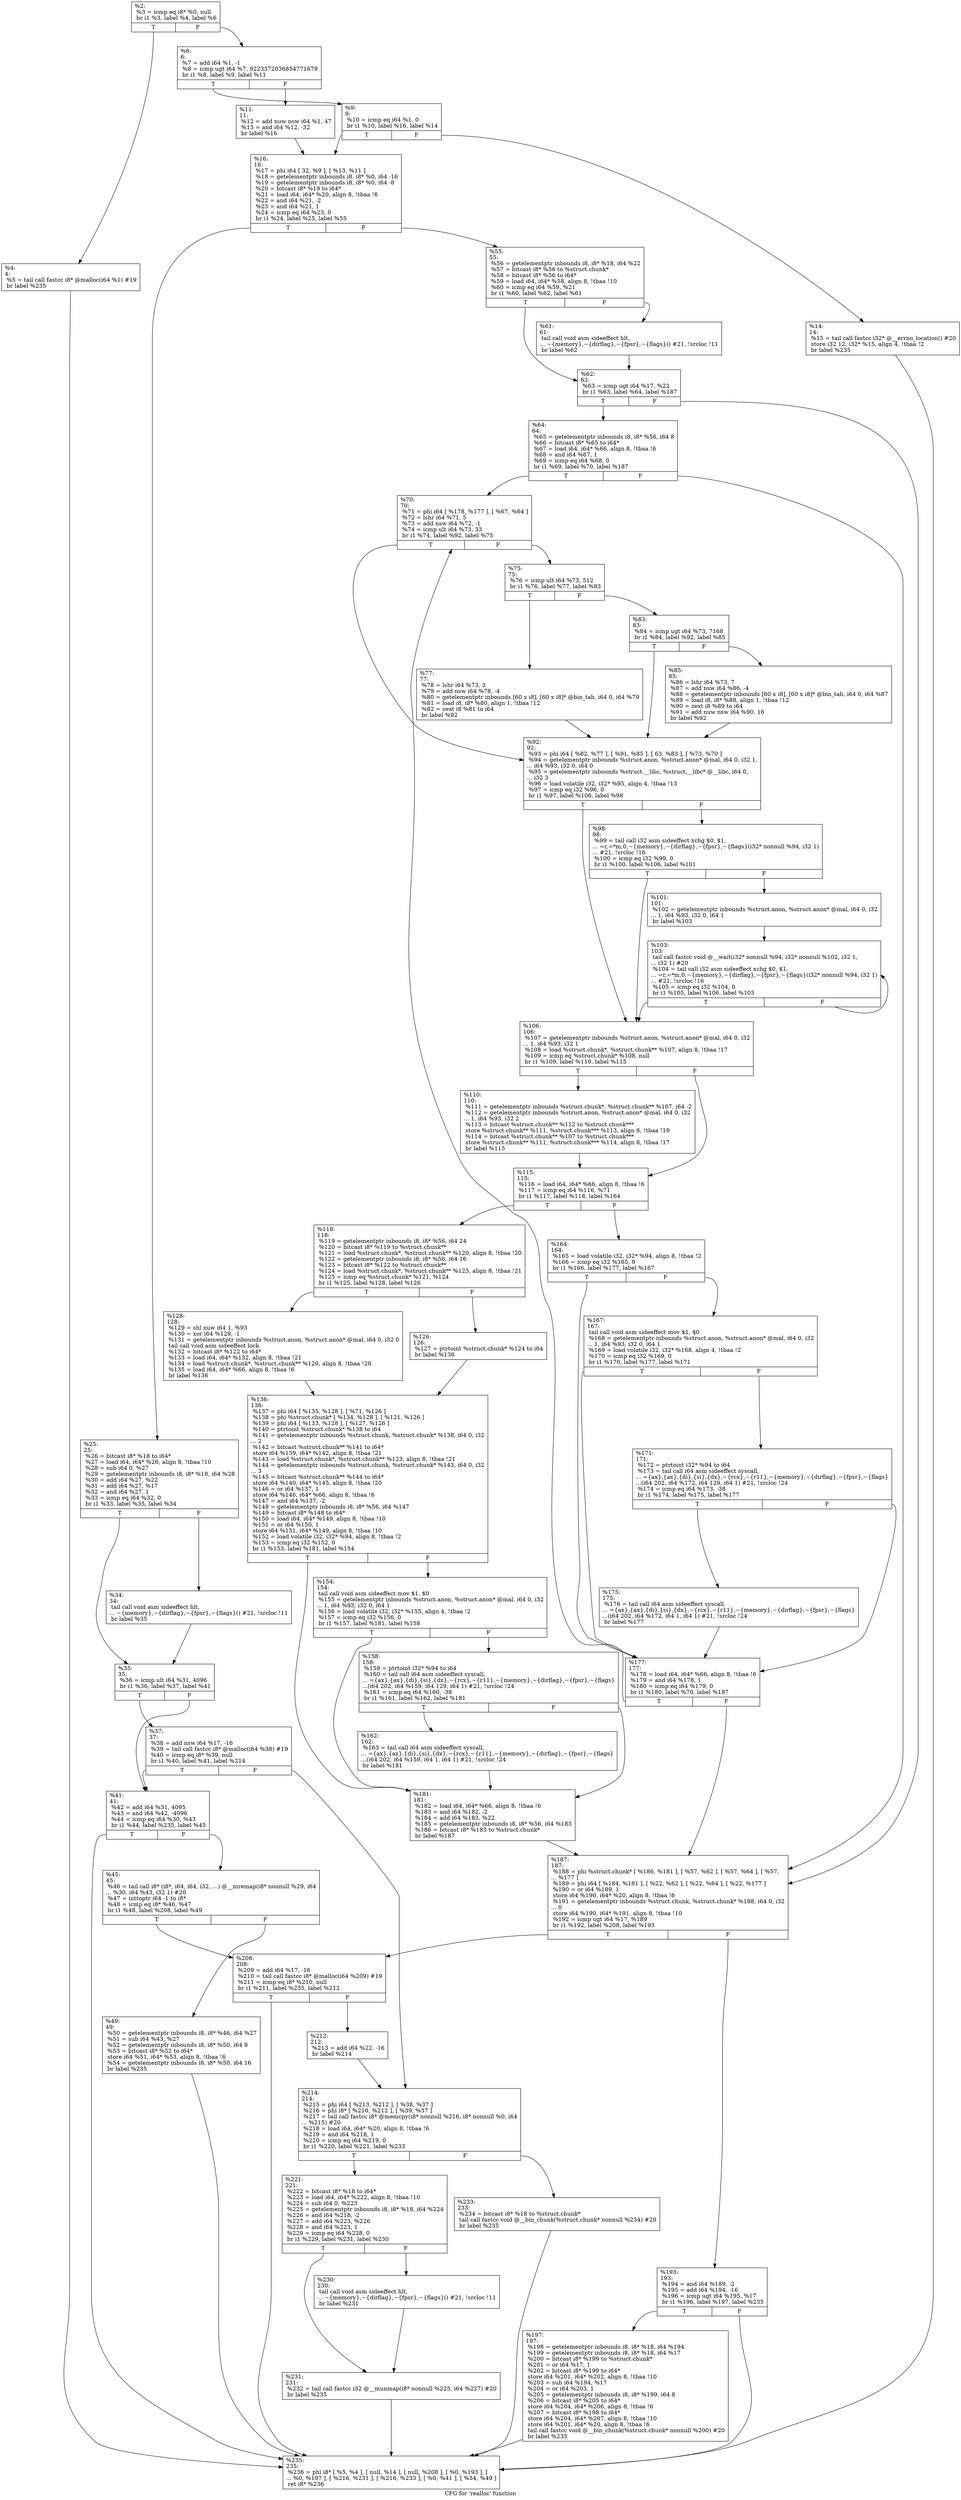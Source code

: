 digraph "CFG for 'realloc' function" {
	label="CFG for 'realloc' function";

	Node0x27fcbd0 [shape=record,label="{%2:\l  %3 = icmp eq i8* %0, null\l  br i1 %3, label %4, label %6\l|{<s0>T|<s1>F}}"];
	Node0x27fcbd0:s0 -> Node0x27fcc80;
	Node0x27fcbd0:s1 -> Node0x27fccd0;
	Node0x27fcc80 [shape=record,label="{%4:\l4:                                                \l  %5 = tail call fastcc i8* @malloc(i64 %1) #19\l  br label %235\l}"];
	Node0x27fcc80 -> Node0x27fdcc0;
	Node0x27fccd0 [shape=record,label="{%6:\l6:                                                \l  %7 = add i64 %1, -1\l  %8 = icmp ugt i64 %7, 9223372036854771679\l  br i1 %8, label %9, label %11\l|{<s0>T|<s1>F}}"];
	Node0x27fccd0:s0 -> Node0x27fcd20;
	Node0x27fccd0:s1 -> Node0x27fcd70;
	Node0x27fcd20 [shape=record,label="{%9:\l9:                                                \l  %10 = icmp eq i64 %1, 0\l  br i1 %10, label %16, label %14\l|{<s0>T|<s1>F}}"];
	Node0x27fcd20:s0 -> Node0x27fce10;
	Node0x27fcd20:s1 -> Node0x27fcdc0;
	Node0x27fcd70 [shape=record,label="{%11:\l11:                                               \l  %12 = add nuw nsw i64 %1, 47\l  %13 = and i64 %12, -32\l  br label %16\l}"];
	Node0x27fcd70 -> Node0x27fce10;
	Node0x27fcdc0 [shape=record,label="{%14:\l14:                                               \l  %15 = tail call fastcc i32* @__errno_location() #20\l  store i32 12, i32* %15, align 4, !tbaa !2\l  br label %235\l}"];
	Node0x27fcdc0 -> Node0x27fdcc0;
	Node0x27fce10 [shape=record,label="{%16:\l16:                                               \l  %17 = phi i64 [ 32, %9 ], [ %13, %11 ]\l  %18 = getelementptr inbounds i8, i8* %0, i64 -16\l  %19 = getelementptr inbounds i8, i8* %0, i64 -8\l  %20 = bitcast i8* %19 to i64*\l  %21 = load i64, i64* %20, align 8, !tbaa !6\l  %22 = and i64 %21, -2\l  %23 = and i64 %21, 1\l  %24 = icmp eq i64 %23, 0\l  br i1 %24, label %25, label %55\l|{<s0>T|<s1>F}}"];
	Node0x27fce10:s0 -> Node0x27fce60;
	Node0x27fce10:s1 -> Node0x27fd090;
	Node0x27fce60 [shape=record,label="{%25:\l25:                                               \l  %26 = bitcast i8* %18 to i64*\l  %27 = load i64, i64* %26, align 8, !tbaa !10\l  %28 = sub i64 0, %27\l  %29 = getelementptr inbounds i8, i8* %18, i64 %28\l  %30 = add i64 %27, %22\l  %31 = add i64 %27, %17\l  %32 = and i64 %27, 1\l  %33 = icmp eq i64 %32, 0\l  br i1 %33, label %35, label %34\l|{<s0>T|<s1>F}}"];
	Node0x27fce60:s0 -> Node0x27fcf00;
	Node0x27fce60:s1 -> Node0x27fceb0;
	Node0x27fceb0 [shape=record,label="{%34:\l34:                                               \l  tail call void asm sideeffect hlt,\l... ~\{memory\},~\{dirflag\},~\{fpsr\},~\{flags\}() #21, !srcloc !11\l  br label %35\l}"];
	Node0x27fceb0 -> Node0x27fcf00;
	Node0x27fcf00 [shape=record,label="{%35:\l35:                                               \l  %36 = icmp ult i64 %31, 4096\l  br i1 %36, label %37, label %41\l|{<s0>T|<s1>F}}"];
	Node0x27fcf00:s0 -> Node0x27fcf50;
	Node0x27fcf00:s1 -> Node0x27fcfa0;
	Node0x27fcf50 [shape=record,label="{%37:\l37:                                               \l  %38 = add nsw i64 %17, -16\l  %39 = tail call fastcc i8* @malloc(i64 %38) #19\l  %40 = icmp eq i8* %39, null\l  br i1 %40, label %41, label %214\l|{<s0>T|<s1>F}}"];
	Node0x27fcf50:s0 -> Node0x27fcfa0;
	Node0x27fcf50:s1 -> Node0x27fdb30;
	Node0x27fcfa0 [shape=record,label="{%41:\l41:                                               \l  %42 = add i64 %31, 4095\l  %43 = and i64 %42, -4096\l  %44 = icmp eq i64 %30, %43\l  br i1 %44, label %235, label %45\l|{<s0>T|<s1>F}}"];
	Node0x27fcfa0:s0 -> Node0x27fdcc0;
	Node0x27fcfa0:s1 -> Node0x27fcff0;
	Node0x27fcff0 [shape=record,label="{%45:\l45:                                               \l  %46 = tail call i8* (i8*, i64, i64, i32, ...) @__mremap(i8* nonnull %29, i64\l... %30, i64 %43, i32 1) #20\l  %47 = inttoptr i64 -1 to i8*\l  %48 = icmp eq i8* %46, %47\l  br i1 %48, label %208, label %49\l|{<s0>T|<s1>F}}"];
	Node0x27fcff0:s0 -> Node0x27fda90;
	Node0x27fcff0:s1 -> Node0x27fd040;
	Node0x27fd040 [shape=record,label="{%49:\l49:                                               \l  %50 = getelementptr inbounds i8, i8* %46, i64 %27\l  %51 = sub i64 %43, %27\l  %52 = getelementptr inbounds i8, i8* %50, i64 8\l  %53 = bitcast i8* %52 to i64*\l  store i64 %51, i64* %53, align 8, !tbaa !6\l  %54 = getelementptr inbounds i8, i8* %50, i64 16\l  br label %235\l}"];
	Node0x27fd040 -> Node0x27fdcc0;
	Node0x27fd090 [shape=record,label="{%55:\l55:                                               \l  %56 = getelementptr inbounds i8, i8* %18, i64 %22\l  %57 = bitcast i8* %56 to %struct.chunk*\l  %58 = bitcast i8* %56 to i64*\l  %59 = load i64, i64* %58, align 8, !tbaa !10\l  %60 = icmp eq i64 %59, %21\l  br i1 %60, label %62, label %61\l|{<s0>T|<s1>F}}"];
	Node0x27fd090:s0 -> Node0x27fd130;
	Node0x27fd090:s1 -> Node0x27fd0e0;
	Node0x27fd0e0 [shape=record,label="{%61:\l61:                                               \l  tail call void asm sideeffect hlt,\l... ~\{memory\},~\{dirflag\},~\{fpsr\},~\{flags\}() #21, !srcloc !11\l  br label %62\l}"];
	Node0x27fd0e0 -> Node0x27fd130;
	Node0x27fd130 [shape=record,label="{%62:\l62:                                               \l  %63 = icmp ugt i64 %17, %22\l  br i1 %63, label %64, label %187\l|{<s0>T|<s1>F}}"];
	Node0x27fd130:s0 -> Node0x27fd180;
	Node0x27fd130:s1 -> Node0x27fd9a0;
	Node0x27fd180 [shape=record,label="{%64:\l64:                                               \l  %65 = getelementptr inbounds i8, i8* %56, i64 8\l  %66 = bitcast i8* %65 to i64*\l  %67 = load i64, i64* %66, align 8, !tbaa !6\l  %68 = and i64 %67, 1\l  %69 = icmp eq i64 %68, 0\l  br i1 %69, label %70, label %187\l|{<s0>T|<s1>F}}"];
	Node0x27fd180:s0 -> Node0x27fd1d0;
	Node0x27fd180:s1 -> Node0x27fd9a0;
	Node0x27fd1d0 [shape=record,label="{%70:\l70:                                               \l  %71 = phi i64 [ %178, %177 ], [ %67, %64 ]\l  %72 = lshr i64 %71, 5\l  %73 = add nsw i64 %72, -1\l  %74 = icmp ult i64 %73, 33\l  br i1 %74, label %92, label %75\l|{<s0>T|<s1>F}}"];
	Node0x27fd1d0:s0 -> Node0x27fd360;
	Node0x27fd1d0:s1 -> Node0x27fd220;
	Node0x27fd220 [shape=record,label="{%75:\l75:                                               \l  %76 = icmp ult i64 %73, 512\l  br i1 %76, label %77, label %83\l|{<s0>T|<s1>F}}"];
	Node0x27fd220:s0 -> Node0x27fd270;
	Node0x27fd220:s1 -> Node0x27fd2c0;
	Node0x27fd270 [shape=record,label="{%77:\l77:                                               \l  %78 = lshr i64 %73, 3\l  %79 = add nsw i64 %78, -4\l  %80 = getelementptr inbounds [60 x i8], [60 x i8]* @bin_tab, i64 0, i64 %79\l  %81 = load i8, i8* %80, align 1, !tbaa !12\l  %82 = zext i8 %81 to i64\l  br label %92\l}"];
	Node0x27fd270 -> Node0x27fd360;
	Node0x27fd2c0 [shape=record,label="{%83:\l83:                                               \l  %84 = icmp ugt i64 %73, 7168\l  br i1 %84, label %92, label %85\l|{<s0>T|<s1>F}}"];
	Node0x27fd2c0:s0 -> Node0x27fd360;
	Node0x27fd2c0:s1 -> Node0x27fd310;
	Node0x27fd310 [shape=record,label="{%85:\l85:                                               \l  %86 = lshr i64 %73, 7\l  %87 = add nsw i64 %86, -4\l  %88 = getelementptr inbounds [60 x i8], [60 x i8]* @bin_tab, i64 0, i64 %87\l  %89 = load i8, i8* %88, align 1, !tbaa !12\l  %90 = zext i8 %89 to i64\l  %91 = add nuw nsw i64 %90, 16\l  br label %92\l}"];
	Node0x27fd310 -> Node0x27fd360;
	Node0x27fd360 [shape=record,label="{%92:\l92:                                               \l  %93 = phi i64 [ %82, %77 ], [ %91, %85 ], [ 63, %83 ], [ %73, %70 ]\l  %94 = getelementptr inbounds %struct.anon, %struct.anon* @mal, i64 0, i32 1,\l... i64 %93, i32 0, i64 0\l  %95 = getelementptr inbounds %struct.__libc, %struct.__libc* @__libc, i64 0,\l... i32 3\l  %96 = load volatile i32, i32* %95, align 4, !tbaa !13\l  %97 = icmp eq i32 %96, 0\l  br i1 %97, label %106, label %98\l|{<s0>T|<s1>F}}"];
	Node0x27fd360:s0 -> Node0x27fd4a0;
	Node0x27fd360:s1 -> Node0x27fd3b0;
	Node0x27fd3b0 [shape=record,label="{%98:\l98:                                               \l  %99 = tail call i32 asm sideeffect xchg $0, $1,\l... =r,=*m,0,~\{memory\},~\{dirflag\},~\{fpsr\},~\{flags\}(i32* nonnull %94, i32 1)\l... #21, !srcloc !16\l  %100 = icmp eq i32 %99, 0\l  br i1 %100, label %106, label %101\l|{<s0>T|<s1>F}}"];
	Node0x27fd3b0:s0 -> Node0x27fd4a0;
	Node0x27fd3b0:s1 -> Node0x27fd400;
	Node0x27fd400 [shape=record,label="{%101:\l101:                                              \l  %102 = getelementptr inbounds %struct.anon, %struct.anon* @mal, i64 0, i32\l... 1, i64 %93, i32 0, i64 1\l  br label %103\l}"];
	Node0x27fd400 -> Node0x27fd450;
	Node0x27fd450 [shape=record,label="{%103:\l103:                                              \l  tail call fastcc void @__wait(i32* nonnull %94, i32* nonnull %102, i32 1,\l... i32 1) #20\l  %104 = tail call i32 asm sideeffect xchg $0, $1,\l... =r,=*m,0,~\{memory\},~\{dirflag\},~\{fpsr\},~\{flags\}(i32* nonnull %94, i32 1)\l... #21, !srcloc !16\l  %105 = icmp eq i32 %104, 0\l  br i1 %105, label %106, label %103\l|{<s0>T|<s1>F}}"];
	Node0x27fd450:s0 -> Node0x27fd4a0;
	Node0x27fd450:s1 -> Node0x27fd450;
	Node0x27fd4a0 [shape=record,label="{%106:\l106:                                              \l  %107 = getelementptr inbounds %struct.anon, %struct.anon* @mal, i64 0, i32\l... 1, i64 %93, i32 1\l  %108 = load %struct.chunk*, %struct.chunk** %107, align 8, !tbaa !17\l  %109 = icmp eq %struct.chunk* %108, null\l  br i1 %109, label %110, label %115\l|{<s0>T|<s1>F}}"];
	Node0x27fd4a0:s0 -> Node0x27fd4f0;
	Node0x27fd4a0:s1 -> Node0x27fd540;
	Node0x27fd4f0 [shape=record,label="{%110:\l110:                                              \l  %111 = getelementptr inbounds %struct.chunk*, %struct.chunk** %107, i64 -2\l  %112 = getelementptr inbounds %struct.anon, %struct.anon* @mal, i64 0, i32\l... 1, i64 %93, i32 2\l  %113 = bitcast %struct.chunk** %112 to %struct.chunk***\l  store %struct.chunk** %111, %struct.chunk*** %113, align 8, !tbaa !19\l  %114 = bitcast %struct.chunk** %107 to %struct.chunk***\l  store %struct.chunk** %111, %struct.chunk*** %114, align 8, !tbaa !17\l  br label %115\l}"];
	Node0x27fd4f0 -> Node0x27fd540;
	Node0x27fd540 [shape=record,label="{%115:\l115:                                              \l  %116 = load i64, i64* %66, align 8, !tbaa !6\l  %117 = icmp eq i64 %116, %71\l  br i1 %117, label %118, label %164\l|{<s0>T|<s1>F}}"];
	Node0x27fd540:s0 -> Node0x27fd590;
	Node0x27fd540:s1 -> Node0x27fd7c0;
	Node0x27fd590 [shape=record,label="{%118:\l118:                                              \l  %119 = getelementptr inbounds i8, i8* %56, i64 24\l  %120 = bitcast i8* %119 to %struct.chunk**\l  %121 = load %struct.chunk*, %struct.chunk** %120, align 8, !tbaa !20\l  %122 = getelementptr inbounds i8, i8* %56, i64 16\l  %123 = bitcast i8* %122 to %struct.chunk**\l  %124 = load %struct.chunk*, %struct.chunk** %123, align 8, !tbaa !21\l  %125 = icmp eq %struct.chunk* %121, %124\l  br i1 %125, label %128, label %126\l|{<s0>T|<s1>F}}"];
	Node0x27fd590:s0 -> Node0x27fd630;
	Node0x27fd590:s1 -> Node0x27fd5e0;
	Node0x27fd5e0 [shape=record,label="{%126:\l126:                                              \l  %127 = ptrtoint %struct.chunk* %124 to i64\l  br label %136\l}"];
	Node0x27fd5e0 -> Node0x27fd680;
	Node0x27fd630 [shape=record,label="{%128:\l128:                                              \l  %129 = shl nuw i64 1, %93\l  %130 = xor i64 %129, -1\l  %131 = getelementptr inbounds %struct.anon, %struct.anon* @mal, i64 0, i32 0\l  tail call void asm sideeffect lock \l  %132 = bitcast i8* %122 to i64*\l  %133 = load i64, i64* %132, align 8, !tbaa !21\l  %134 = load %struct.chunk*, %struct.chunk** %120, align 8, !tbaa !20\l  %135 = load i64, i64* %66, align 8, !tbaa !6\l  br label %136\l}"];
	Node0x27fd630 -> Node0x27fd680;
	Node0x27fd680 [shape=record,label="{%136:\l136:                                              \l  %137 = phi i64 [ %135, %128 ], [ %71, %126 ]\l  %138 = phi %struct.chunk* [ %134, %128 ], [ %121, %126 ]\l  %139 = phi i64 [ %133, %128 ], [ %127, %126 ]\l  %140 = ptrtoint %struct.chunk* %138 to i64\l  %141 = getelementptr inbounds %struct.chunk, %struct.chunk* %138, i64 0, i32\l... 2\l  %142 = bitcast %struct.chunk** %141 to i64*\l  store i64 %139, i64* %142, align 8, !tbaa !21\l  %143 = load %struct.chunk*, %struct.chunk** %123, align 8, !tbaa !21\l  %144 = getelementptr inbounds %struct.chunk, %struct.chunk* %143, i64 0, i32\l... 3\l  %145 = bitcast %struct.chunk** %144 to i64*\l  store i64 %140, i64* %145, align 8, !tbaa !20\l  %146 = or i64 %137, 1\l  store i64 %146, i64* %66, align 8, !tbaa !6\l  %147 = and i64 %137, -2\l  %148 = getelementptr inbounds i8, i8* %56, i64 %147\l  %149 = bitcast i8* %148 to i64*\l  %150 = load i64, i64* %149, align 8, !tbaa !10\l  %151 = or i64 %150, 1\l  store i64 %151, i64* %149, align 8, !tbaa !10\l  %152 = load volatile i32, i32* %94, align 8, !tbaa !2\l  %153 = icmp eq i32 %152, 0\l  br i1 %153, label %181, label %154\l|{<s0>T|<s1>F}}"];
	Node0x27fd680:s0 -> Node0x27fd950;
	Node0x27fd680:s1 -> Node0x27fd6d0;
	Node0x27fd6d0 [shape=record,label="{%154:\l154:                                              \l  tail call void asm sideeffect mov $1, $0 \l  %155 = getelementptr inbounds %struct.anon, %struct.anon* @mal, i64 0, i32\l... 1, i64 %93, i32 0, i64 1\l  %156 = load volatile i32, i32* %155, align 4, !tbaa !2\l  %157 = icmp eq i32 %156, 0\l  br i1 %157, label %181, label %158\l|{<s0>T|<s1>F}}"];
	Node0x27fd6d0:s0 -> Node0x27fd950;
	Node0x27fd6d0:s1 -> Node0x27fd720;
	Node0x27fd720 [shape=record,label="{%158:\l158:                                              \l  %159 = ptrtoint i32* %94 to i64\l  %160 = tail call i64 asm sideeffect syscall,\l... =\{ax\},\{ax\},\{di\},\{si\},\{dx\},~\{rcx\},~\{r11\},~\{memory\},~\{dirflag\},~\{fpsr\},~\{flags\}\l...(i64 202, i64 %159, i64 129, i64 1) #21, !srcloc !24\l  %161 = icmp eq i64 %160, -38\l  br i1 %161, label %162, label %181\l|{<s0>T|<s1>F}}"];
	Node0x27fd720:s0 -> Node0x27fd770;
	Node0x27fd720:s1 -> Node0x27fd950;
	Node0x27fd770 [shape=record,label="{%162:\l162:                                              \l  %163 = tail call i64 asm sideeffect syscall,\l... =\{ax\},\{ax\},\{di\},\{si\},\{dx\},~\{rcx\},~\{r11\},~\{memory\},~\{dirflag\},~\{fpsr\},~\{flags\}\l...(i64 202, i64 %159, i64 1, i64 1) #21, !srcloc !24\l  br label %181\l}"];
	Node0x27fd770 -> Node0x27fd950;
	Node0x27fd7c0 [shape=record,label="{%164:\l164:                                              \l  %165 = load volatile i32, i32* %94, align 8, !tbaa !2\l  %166 = icmp eq i32 %165, 0\l  br i1 %166, label %177, label %167\l|{<s0>T|<s1>F}}"];
	Node0x27fd7c0:s0 -> Node0x27fd900;
	Node0x27fd7c0:s1 -> Node0x27fd810;
	Node0x27fd810 [shape=record,label="{%167:\l167:                                              \l  tail call void asm sideeffect mov $1, $0 \l  %168 = getelementptr inbounds %struct.anon, %struct.anon* @mal, i64 0, i32\l... 1, i64 %93, i32 0, i64 1\l  %169 = load volatile i32, i32* %168, align 4, !tbaa !2\l  %170 = icmp eq i32 %169, 0\l  br i1 %170, label %177, label %171\l|{<s0>T|<s1>F}}"];
	Node0x27fd810:s0 -> Node0x27fd900;
	Node0x27fd810:s1 -> Node0x27fd860;
	Node0x27fd860 [shape=record,label="{%171:\l171:                                              \l  %172 = ptrtoint i32* %94 to i64\l  %173 = tail call i64 asm sideeffect syscall,\l... =\{ax\},\{ax\},\{di\},\{si\},\{dx\},~\{rcx\},~\{r11\},~\{memory\},~\{dirflag\},~\{fpsr\},~\{flags\}\l...(i64 202, i64 %172, i64 129, i64 1) #21, !srcloc !24\l  %174 = icmp eq i64 %173, -38\l  br i1 %174, label %175, label %177\l|{<s0>T|<s1>F}}"];
	Node0x27fd860:s0 -> Node0x27fd8b0;
	Node0x27fd860:s1 -> Node0x27fd900;
	Node0x27fd8b0 [shape=record,label="{%175:\l175:                                              \l  %176 = tail call i64 asm sideeffect syscall,\l... =\{ax\},\{ax\},\{di\},\{si\},\{dx\},~\{rcx\},~\{r11\},~\{memory\},~\{dirflag\},~\{fpsr\},~\{flags\}\l...(i64 202, i64 %172, i64 1, i64 1) #21, !srcloc !24\l  br label %177\l}"];
	Node0x27fd8b0 -> Node0x27fd900;
	Node0x27fd900 [shape=record,label="{%177:\l177:                                              \l  %178 = load i64, i64* %66, align 8, !tbaa !6\l  %179 = and i64 %178, 1\l  %180 = icmp eq i64 %179, 0\l  br i1 %180, label %70, label %187\l|{<s0>T|<s1>F}}"];
	Node0x27fd900:s0 -> Node0x27fd1d0;
	Node0x27fd900:s1 -> Node0x27fd9a0;
	Node0x27fd950 [shape=record,label="{%181:\l181:                                              \l  %182 = load i64, i64* %66, align 8, !tbaa !6\l  %183 = and i64 %182, -2\l  %184 = add i64 %183, %22\l  %185 = getelementptr inbounds i8, i8* %56, i64 %183\l  %186 = bitcast i8* %185 to %struct.chunk*\l  br label %187\l}"];
	Node0x27fd950 -> Node0x27fd9a0;
	Node0x27fd9a0 [shape=record,label="{%187:\l187:                                              \l  %188 = phi %struct.chunk* [ %186, %181 ], [ %57, %62 ], [ %57, %64 ], [ %57,\l... %177 ]\l  %189 = phi i64 [ %184, %181 ], [ %22, %62 ], [ %22, %64 ], [ %22, %177 ]\l  %190 = or i64 %189, 1\l  store i64 %190, i64* %20, align 8, !tbaa !6\l  %191 = getelementptr inbounds %struct.chunk, %struct.chunk* %188, i64 0, i32\l... 0\l  store i64 %190, i64* %191, align 8, !tbaa !10\l  %192 = icmp ugt i64 %17, %189\l  br i1 %192, label %208, label %193\l|{<s0>T|<s1>F}}"];
	Node0x27fd9a0:s0 -> Node0x27fda90;
	Node0x27fd9a0:s1 -> Node0x27fd9f0;
	Node0x27fd9f0 [shape=record,label="{%193:\l193:                                              \l  %194 = and i64 %189, -2\l  %195 = add i64 %194, -16\l  %196 = icmp ugt i64 %195, %17\l  br i1 %196, label %197, label %235\l|{<s0>T|<s1>F}}"];
	Node0x27fd9f0:s0 -> Node0x27fda40;
	Node0x27fd9f0:s1 -> Node0x27fdcc0;
	Node0x27fda40 [shape=record,label="{%197:\l197:                                              \l  %198 = getelementptr inbounds i8, i8* %18, i64 %194\l  %199 = getelementptr inbounds i8, i8* %18, i64 %17\l  %200 = bitcast i8* %199 to %struct.chunk*\l  %201 = or i64 %17, 1\l  %202 = bitcast i8* %199 to i64*\l  store i64 %201, i64* %202, align 8, !tbaa !10\l  %203 = sub i64 %194, %17\l  %204 = or i64 %203, 1\l  %205 = getelementptr inbounds i8, i8* %199, i64 8\l  %206 = bitcast i8* %205 to i64*\l  store i64 %204, i64* %206, align 8, !tbaa !6\l  %207 = bitcast i8* %198 to i64*\l  store i64 %204, i64* %207, align 8, !tbaa !10\l  store i64 %201, i64* %20, align 8, !tbaa !6\l  tail call fastcc void @__bin_chunk(%struct.chunk* nonnull %200) #20\l  br label %235\l}"];
	Node0x27fda40 -> Node0x27fdcc0;
	Node0x27fda90 [shape=record,label="{%208:\l208:                                              \l  %209 = add i64 %17, -16\l  %210 = tail call fastcc i8* @malloc(i64 %209) #19\l  %211 = icmp eq i8* %210, null\l  br i1 %211, label %235, label %212\l|{<s0>T|<s1>F}}"];
	Node0x27fda90:s0 -> Node0x27fdcc0;
	Node0x27fda90:s1 -> Node0x27fdae0;
	Node0x27fdae0 [shape=record,label="{%212:\l212:                                              \l  %213 = add i64 %22, -16\l  br label %214\l}"];
	Node0x27fdae0 -> Node0x27fdb30;
	Node0x27fdb30 [shape=record,label="{%214:\l214:                                              \l  %215 = phi i64 [ %213, %212 ], [ %38, %37 ]\l  %216 = phi i8* [ %210, %212 ], [ %39, %37 ]\l  %217 = tail call fastcc i8* @memcpy(i8* nonnull %216, i8* nonnull %0, i64\l... %215) #20\l  %218 = load i64, i64* %20, align 8, !tbaa !6\l  %219 = and i64 %218, 1\l  %220 = icmp eq i64 %219, 0\l  br i1 %220, label %221, label %233\l|{<s0>T|<s1>F}}"];
	Node0x27fdb30:s0 -> Node0x27fdb80;
	Node0x27fdb30:s1 -> Node0x27fdc70;
	Node0x27fdb80 [shape=record,label="{%221:\l221:                                              \l  %222 = bitcast i8* %18 to i64*\l  %223 = load i64, i64* %222, align 8, !tbaa !10\l  %224 = sub i64 0, %223\l  %225 = getelementptr inbounds i8, i8* %18, i64 %224\l  %226 = and i64 %218, -2\l  %227 = add i64 %223, %226\l  %228 = and i64 %223, 1\l  %229 = icmp eq i64 %228, 0\l  br i1 %229, label %231, label %230\l|{<s0>T|<s1>F}}"];
	Node0x27fdb80:s0 -> Node0x27fdc20;
	Node0x27fdb80:s1 -> Node0x27fdbd0;
	Node0x27fdbd0 [shape=record,label="{%230:\l230:                                              \l  tail call void asm sideeffect hlt,\l... ~\{memory\},~\{dirflag\},~\{fpsr\},~\{flags\}() #21, !srcloc !11\l  br label %231\l}"];
	Node0x27fdbd0 -> Node0x27fdc20;
	Node0x27fdc20 [shape=record,label="{%231:\l231:                                              \l  %232 = tail call fastcc i32 @__munmap(i8* nonnull %225, i64 %227) #20\l  br label %235\l}"];
	Node0x27fdc20 -> Node0x27fdcc0;
	Node0x27fdc70 [shape=record,label="{%233:\l233:                                              \l  %234 = bitcast i8* %18 to %struct.chunk*\l  tail call fastcc void @__bin_chunk(%struct.chunk* nonnull %234) #20\l  br label %235\l}"];
	Node0x27fdc70 -> Node0x27fdcc0;
	Node0x27fdcc0 [shape=record,label="{%235:\l235:                                              \l  %236 = phi i8* [ %5, %4 ], [ null, %14 ], [ null, %208 ], [ %0, %193 ], [\l... %0, %197 ], [ %216, %231 ], [ %216, %233 ], [ %0, %41 ], [ %54, %49 ]\l  ret i8* %236\l}"];
}
